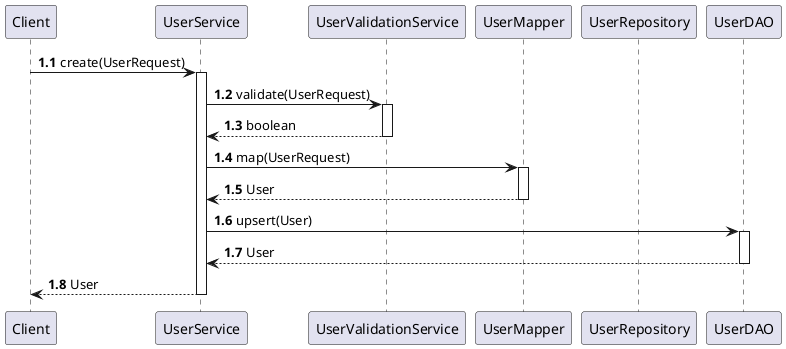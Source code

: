 @startuml
'https://plantuml.com/sequence-diagram
participant Client
participant UserService
participant UserValidationService
participant UserMapper
participant UserRepository

autonumber 1.1

Client -> UserService: create(UserRequest)
    activate UserService
    UserService -> UserValidationService : validate(UserRequest)
        activate UserValidationService
    return boolean
    UserService -> UserMapper: map(UserRequest)
        activate UserMapper
    return User
    UserService -> UserDAO: upsert(User)
        activate UserDAO
    return User
return User
@enduml